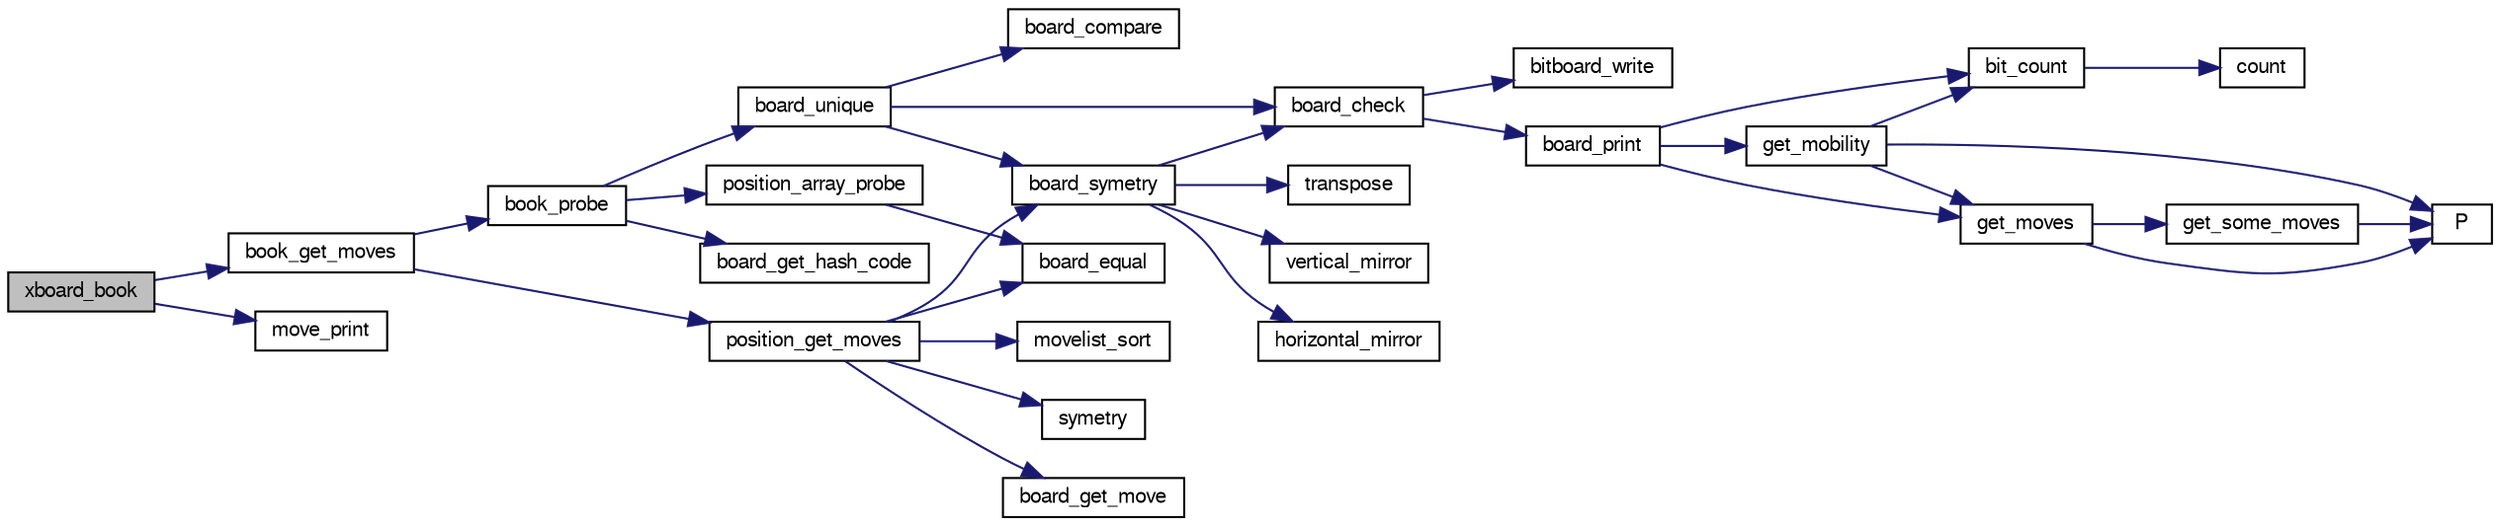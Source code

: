 digraph "xboard_book"
{
 // LATEX_PDF_SIZE
  bgcolor="transparent";
  edge [fontname="FreeSans",fontsize="10",labelfontname="FreeSans",labelfontsize="10"];
  node [fontname="FreeSans",fontsize="10",shape=record];
  rankdir="LR";
  Node1 [label="xboard_book",height=0.2,width=0.4,color="black", fillcolor="grey75", style="filled", fontcolor="black",tooltip="Send a move from the book, if available."];
  Node1 -> Node2 [color="midnightblue",fontsize="10",style="solid",fontname="FreeSans"];
  Node2 [label="book_get_moves",height=0.2,width=0.4,color="black",URL="$book_8c.html#aa1610f481122264992eac876893fdf35",tooltip="Get a list of moves from the book."];
  Node2 -> Node3 [color="midnightblue",fontsize="10",style="solid",fontname="FreeSans"];
  Node3 [label="book_probe",height=0.2,width=0.4,color="black",URL="$book_8c.html#a0618aa17a7aef4ce9704705ab3f4a8fa",tooltip="Find a position in the book."];
  Node3 -> Node4 [color="midnightblue",fontsize="10",style="solid",fontname="FreeSans"];
  Node4 [label="board_get_hash_code",height=0.2,width=0.4,color="black",URL="$board_8c.html#a0e6cff6e714bcb714e2b9b2d7b9fbec6",tooltip="Compute a hash code."];
  Node3 -> Node5 [color="midnightblue",fontsize="10",style="solid",fontname="FreeSans"];
  Node5 [label="board_unique",height=0.2,width=0.4,color="black",URL="$board_8c.html#a66911c3a003f5fb27a87503b5bb04f6d",tooltip="unique board"];
  Node5 -> Node6 [color="midnightblue",fontsize="10",style="solid",fontname="FreeSans"];
  Node6 [label="board_check",height=0.2,width=0.4,color="black",URL="$board_8c.html#a849436f17b60e89ed91f8e5013ed9d04",tooltip="Check board consistency."];
  Node6 -> Node7 [color="midnightblue",fontsize="10",style="solid",fontname="FreeSans"];
  Node7 [label="bitboard_write",height=0.2,width=0.4,color="black",URL="$bit_8c.html#a519b18f67de9b8edbd98f687a13b45f5",tooltip="Print an unsigned long long as a board."];
  Node6 -> Node8 [color="midnightblue",fontsize="10",style="solid",fontname="FreeSans"];
  Node8 [label="board_print",height=0.2,width=0.4,color="black",URL="$board_8c.html#a27ccb92684d9e7194eeb3bc34311ad55",tooltip="Print out the board."];
  Node8 -> Node9 [color="midnightblue",fontsize="10",style="solid",fontname="FreeSans"];
  Node9 [label="bit_count",height=0.2,width=0.4,color="black",URL="$bit_8c.html#a830fec0a90989da1f1900ff609b92167",tooltip="Count the number of bits set to one in an unsigned long long."];
  Node9 -> Node10 [color="midnightblue",fontsize="10",style="solid",fontname="FreeSans"];
  Node10 [label="count",height=0.2,width=0.4,color="black",URL="$generate__flip_8c.html#a1a1d6a2cdbded5c35040f6555e948770",tooltip=" "];
  Node8 -> Node11 [color="midnightblue",fontsize="10",style="solid",fontname="FreeSans"];
  Node11 [label="get_mobility",height=0.2,width=0.4,color="black",URL="$board_8c.html#a7509639c4e49c56fe83b3d978580ed42",tooltip="Count legal moves."];
  Node11 -> Node9 [color="midnightblue",fontsize="10",style="solid",fontname="FreeSans"];
  Node11 -> Node12 [color="midnightblue",fontsize="10",style="solid",fontname="FreeSans"];
  Node12 [label="get_moves",height=0.2,width=0.4,color="black",URL="$board_8c.html#a7610dc936a6aea22b3c5e162f722a7a1",tooltip="Get legal moves."];
  Node12 -> Node13 [color="midnightblue",fontsize="10",style="solid",fontname="FreeSans"];
  Node13 [label="get_some_moves",height=0.2,width=0.4,color="black",URL="$board_8c.html#a5db071e3e4d26a0b7d6425bb6333dd7f",tooltip="Get a part of the moves."];
  Node13 -> Node14 [color="midnightblue",fontsize="10",style="solid",fontname="FreeSans"];
  Node14 [label="P",height=0.2,width=0.4,color="black",URL="$generate__flip_8c.html#a11481f01e169aee1117c83a352c22222",tooltip=" "];
  Node12 -> Node14 [color="midnightblue",fontsize="10",style="solid",fontname="FreeSans"];
  Node11 -> Node14 [color="midnightblue",fontsize="10",style="solid",fontname="FreeSans"];
  Node8 -> Node12 [color="midnightblue",fontsize="10",style="solid",fontname="FreeSans"];
  Node5 -> Node15 [color="midnightblue",fontsize="10",style="solid",fontname="FreeSans"];
  Node15 [label="board_compare",height=0.2,width=0.4,color="black",URL="$board_8c.html#a491a2e6d66c4c479a913292594db7b01",tooltip="Compare two board."];
  Node5 -> Node16 [color="midnightblue",fontsize="10",style="solid",fontname="FreeSans"];
  Node16 [label="board_symetry",height=0.2,width=0.4,color="black",URL="$board_8c.html#aefe9a86ea799322c9c9da6255ebb9d29",tooltip="symetric board"];
  Node16 -> Node6 [color="midnightblue",fontsize="10",style="solid",fontname="FreeSans"];
  Node16 -> Node17 [color="midnightblue",fontsize="10",style="solid",fontname="FreeSans"];
  Node17 [label="horizontal_mirror",height=0.2,width=0.4,color="black",URL="$bit_8c.html#a7826d84dcc6e19830bf93448eee22f4c",tooltip="Mirror the unsigned long long (exchange the line 1 - 8, 2 - 7, 3 - 6 & 4 - 5)."];
  Node16 -> Node18 [color="midnightblue",fontsize="10",style="solid",fontname="FreeSans"];
  Node18 [label="transpose",height=0.2,width=0.4,color="black",URL="$bit_8c.html#a62b47100450786b2738045b2f8aeebb3",tooltip="Transpose the unsigned long long (symetry % A1-H8 diagonal)."];
  Node16 -> Node19 [color="midnightblue",fontsize="10",style="solid",fontname="FreeSans"];
  Node19 [label="vertical_mirror",height=0.2,width=0.4,color="black",URL="$bit_8c.html#a896c459f1b772f5f4da4e72a0953330b",tooltip="Mirror the unsigned long long (exchange the lines A - H, B - G, C - F & D - E.)."];
  Node3 -> Node20 [color="midnightblue",fontsize="10",style="solid",fontname="FreeSans"];
  Node20 [label="position_array_probe",height=0.2,width=0.4,color="black",URL="$book_8c.html#a4b85ae156ceeffb8dfc802ccd4e96804",tooltip="Find a position in the array."];
  Node20 -> Node21 [color="midnightblue",fontsize="10",style="solid",fontname="FreeSans"];
  Node21 [label="board_equal",height=0.2,width=0.4,color="black",URL="$board_8c.html#a8b5bfe9db13bf07894a8bc77e3ebfbbe",tooltip="Compare two board for equality."];
  Node2 -> Node22 [color="midnightblue",fontsize="10",style="solid",fontname="FreeSans"];
  Node22 [label="position_get_moves",height=0.2,width=0.4,color="black",URL="$book_8c.html#a66fb9c00f652c4cb754bee6878794976",tooltip="Get moves from a position."];
  Node22 -> Node21 [color="midnightblue",fontsize="10",style="solid",fontname="FreeSans"];
  Node22 -> Node23 [color="midnightblue",fontsize="10",style="solid",fontname="FreeSans"];
  Node23 [label="board_get_move",height=0.2,width=0.4,color="black",URL="$board_8c.html#a3b5748c109770fe228ea15b562c0f113",tooltip="Compute a move."];
  Node22 -> Node16 [color="midnightblue",fontsize="10",style="solid",fontname="FreeSans"];
  Node22 -> Node24 [color="midnightblue",fontsize="10",style="solid",fontname="FreeSans"];
  Node24 [label="movelist_sort",height=0.2,width=0.4,color="black",URL="$move_8c.html#a38bfc9e186591a76e2b3c673075effd3",tooltip="Sort all moves."];
  Node22 -> Node25 [color="midnightblue",fontsize="10",style="solid",fontname="FreeSans"];
  Node25 [label="symetry",height=0.2,width=0.4,color="black",URL="$move_8c.html#ad86f112611fc92f36388568fa14bde8f",tooltip="Get a symetric square coordinate."];
  Node1 -> Node26 [color="midnightblue",fontsize="10",style="solid",fontname="FreeSans"];
  Node26 [label="move_print",height=0.2,width=0.4,color="black",URL="$move_8c.html#a2ec4fa6e50ff377157eddba43ff1d010",tooltip="Print out a move."];
}
